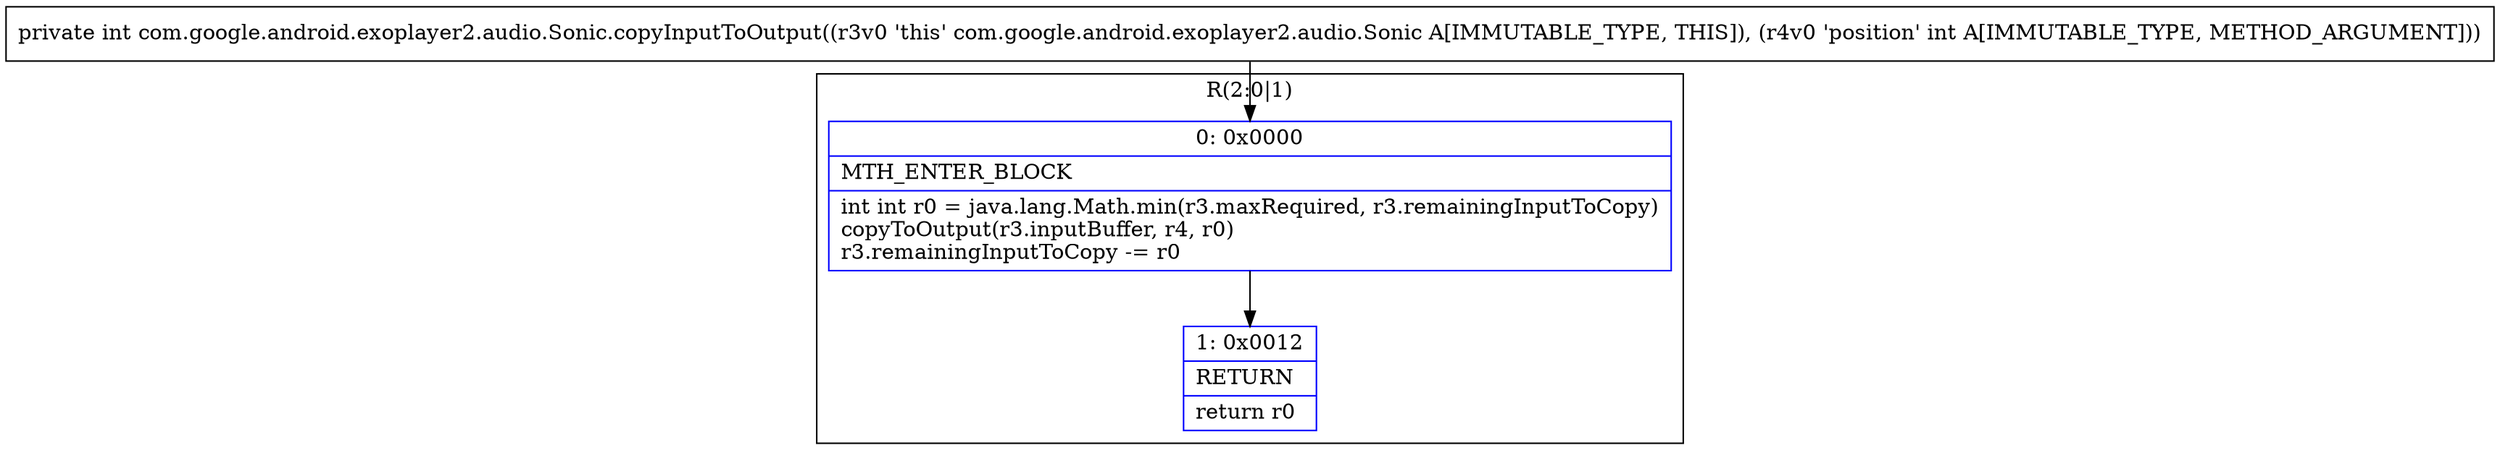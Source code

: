 digraph "CFG forcom.google.android.exoplayer2.audio.Sonic.copyInputToOutput(I)I" {
subgraph cluster_Region_2013383927 {
label = "R(2:0|1)";
node [shape=record,color=blue];
Node_0 [shape=record,label="{0\:\ 0x0000|MTH_ENTER_BLOCK\l|int int r0 = java.lang.Math.min(r3.maxRequired, r3.remainingInputToCopy)\lcopyToOutput(r3.inputBuffer, r4, r0)\lr3.remainingInputToCopy \-= r0\l}"];
Node_1 [shape=record,label="{1\:\ 0x0012|RETURN\l|return r0\l}"];
}
MethodNode[shape=record,label="{private int com.google.android.exoplayer2.audio.Sonic.copyInputToOutput((r3v0 'this' com.google.android.exoplayer2.audio.Sonic A[IMMUTABLE_TYPE, THIS]), (r4v0 'position' int A[IMMUTABLE_TYPE, METHOD_ARGUMENT])) }"];
MethodNode -> Node_0;
Node_0 -> Node_1;
}

